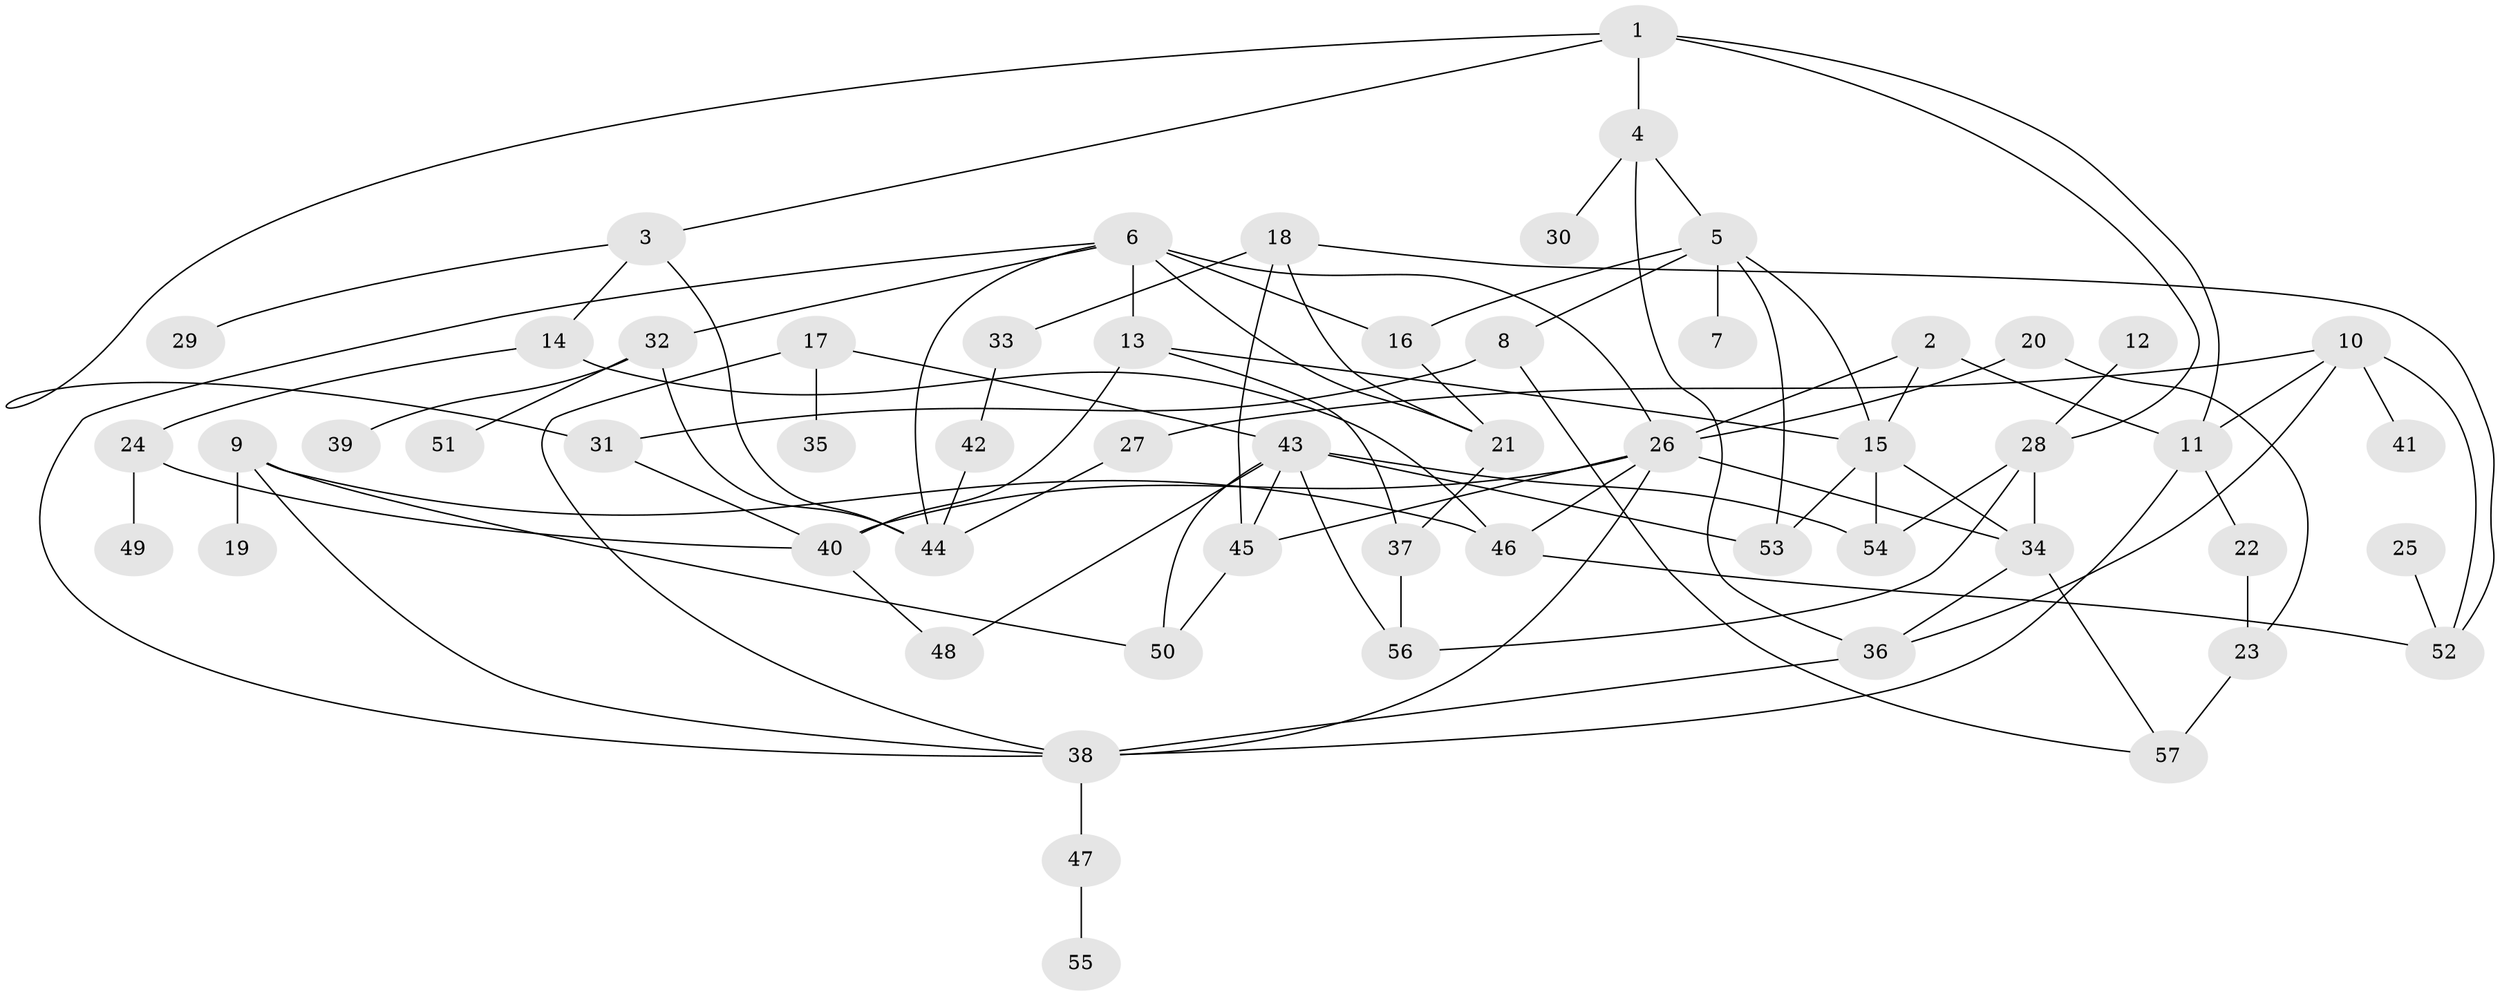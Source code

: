// original degree distribution, {5: 0.07407407407407407, 7: 0.06172839506172839, 3: 0.24691358024691357, 4: 0.14814814814814814, 2: 0.2962962962962963, 6: 0.012345679012345678, 1: 0.16049382716049382}
// Generated by graph-tools (version 1.1) at 2025/36/03/04/25 23:36:05]
// undirected, 57 vertices, 94 edges
graph export_dot {
  node [color=gray90,style=filled];
  1;
  2;
  3;
  4;
  5;
  6;
  7;
  8;
  9;
  10;
  11;
  12;
  13;
  14;
  15;
  16;
  17;
  18;
  19;
  20;
  21;
  22;
  23;
  24;
  25;
  26;
  27;
  28;
  29;
  30;
  31;
  32;
  33;
  34;
  35;
  36;
  37;
  38;
  39;
  40;
  41;
  42;
  43;
  44;
  45;
  46;
  47;
  48;
  49;
  50;
  51;
  52;
  53;
  54;
  55;
  56;
  57;
  1 -- 3 [weight=1.0];
  1 -- 4 [weight=1.0];
  1 -- 11 [weight=1.0];
  1 -- 28 [weight=1.0];
  1 -- 31 [weight=1.0];
  2 -- 11 [weight=1.0];
  2 -- 15 [weight=1.0];
  2 -- 26 [weight=1.0];
  3 -- 14 [weight=1.0];
  3 -- 29 [weight=1.0];
  3 -- 44 [weight=1.0];
  4 -- 5 [weight=1.0];
  4 -- 30 [weight=1.0];
  4 -- 36 [weight=1.0];
  5 -- 7 [weight=1.0];
  5 -- 8 [weight=1.0];
  5 -- 15 [weight=1.0];
  5 -- 16 [weight=1.0];
  5 -- 53 [weight=1.0];
  6 -- 13 [weight=1.0];
  6 -- 16 [weight=1.0];
  6 -- 21 [weight=1.0];
  6 -- 26 [weight=1.0];
  6 -- 32 [weight=1.0];
  6 -- 38 [weight=1.0];
  6 -- 44 [weight=1.0];
  8 -- 31 [weight=1.0];
  8 -- 57 [weight=1.0];
  9 -- 19 [weight=1.0];
  9 -- 38 [weight=1.0];
  9 -- 46 [weight=1.0];
  9 -- 50 [weight=1.0];
  10 -- 11 [weight=1.0];
  10 -- 27 [weight=1.0];
  10 -- 36 [weight=1.0];
  10 -- 41 [weight=1.0];
  10 -- 52 [weight=1.0];
  11 -- 22 [weight=2.0];
  11 -- 38 [weight=1.0];
  12 -- 28 [weight=1.0];
  13 -- 15 [weight=1.0];
  13 -- 37 [weight=1.0];
  13 -- 40 [weight=1.0];
  14 -- 24 [weight=1.0];
  14 -- 46 [weight=1.0];
  15 -- 34 [weight=2.0];
  15 -- 53 [weight=1.0];
  15 -- 54 [weight=1.0];
  16 -- 21 [weight=1.0];
  17 -- 35 [weight=1.0];
  17 -- 38 [weight=1.0];
  17 -- 43 [weight=1.0];
  18 -- 21 [weight=1.0];
  18 -- 33 [weight=1.0];
  18 -- 45 [weight=1.0];
  18 -- 52 [weight=1.0];
  20 -- 23 [weight=1.0];
  20 -- 26 [weight=1.0];
  21 -- 37 [weight=1.0];
  22 -- 23 [weight=1.0];
  23 -- 57 [weight=1.0];
  24 -- 40 [weight=1.0];
  24 -- 49 [weight=1.0];
  25 -- 52 [weight=1.0];
  26 -- 34 [weight=1.0];
  26 -- 38 [weight=1.0];
  26 -- 40 [weight=1.0];
  26 -- 45 [weight=1.0];
  26 -- 46 [weight=1.0];
  27 -- 44 [weight=1.0];
  28 -- 34 [weight=1.0];
  28 -- 54 [weight=1.0];
  28 -- 56 [weight=1.0];
  31 -- 40 [weight=1.0];
  32 -- 39 [weight=1.0];
  32 -- 44 [weight=1.0];
  32 -- 51 [weight=1.0];
  33 -- 42 [weight=1.0];
  34 -- 36 [weight=1.0];
  34 -- 57 [weight=1.0];
  36 -- 38 [weight=1.0];
  37 -- 56 [weight=1.0];
  38 -- 47 [weight=1.0];
  40 -- 48 [weight=1.0];
  42 -- 44 [weight=1.0];
  43 -- 45 [weight=1.0];
  43 -- 48 [weight=1.0];
  43 -- 50 [weight=1.0];
  43 -- 53 [weight=1.0];
  43 -- 54 [weight=1.0];
  43 -- 56 [weight=1.0];
  45 -- 50 [weight=1.0];
  46 -- 52 [weight=1.0];
  47 -- 55 [weight=1.0];
}
